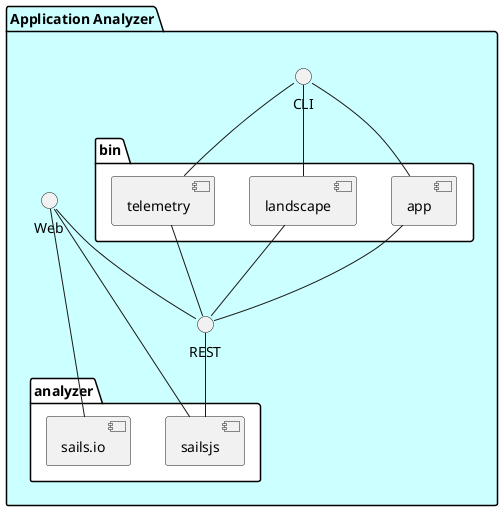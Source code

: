 @startuml

package "Application Analyzer" #ccffff {
    interface CLI
    interface Web
    interface REST
    folder analyzer #ffffff {
        component sailsjs
        component sails.io
    }
    folder bin #ffffff {
      component landscape
      component telemetry
      component app
    }
}
CLI -- app
CLI -- landscape
CLI -- telemetry
app -- REST
landscape -- REST
telemetry -- REST
Web -- sailsjs
Web -- REST
REST -- sailsjs

Web -- sails.io
@enduml
